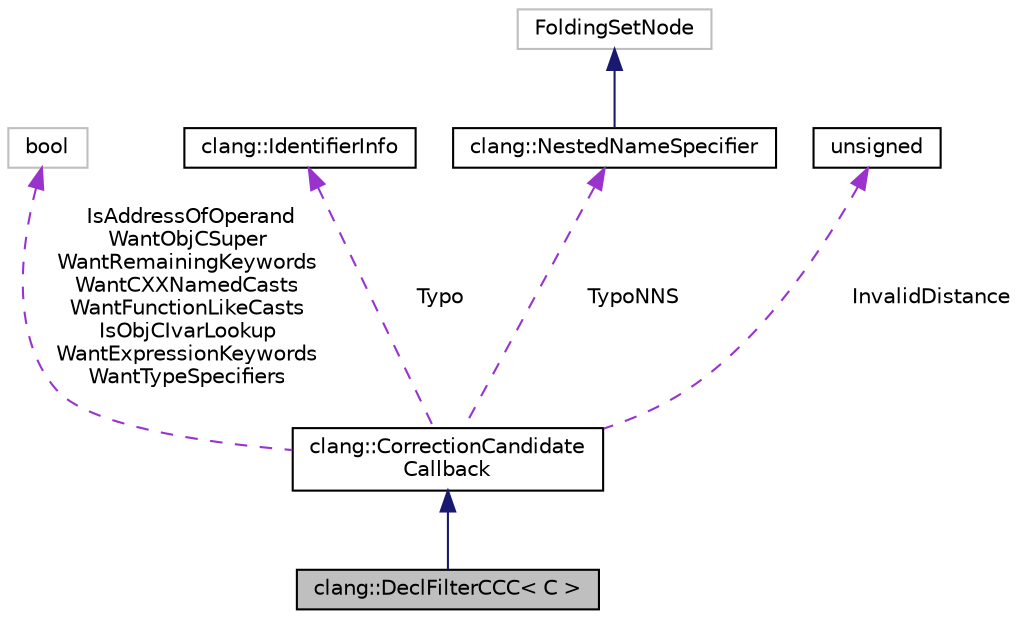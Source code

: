 digraph "clang::DeclFilterCCC&lt; C &gt;"
{
 // LATEX_PDF_SIZE
  bgcolor="transparent";
  edge [fontname="Helvetica",fontsize="10",labelfontname="Helvetica",labelfontsize="10"];
  node [fontname="Helvetica",fontsize="10",shape=record];
  Node1 [label="clang::DeclFilterCCC\< C \>",height=0.2,width=0.4,color="black", fillcolor="grey75", style="filled", fontcolor="black",tooltip="Simple template class for restricting typo correction candidates to ones having a single Decl* of the..."];
  Node2 -> Node1 [dir="back",color="midnightblue",fontsize="10",style="solid",fontname="Helvetica"];
  Node2 [label="clang::CorrectionCandidate\lCallback",height=0.2,width=0.4,color="black",URL="$classclang_1_1CorrectionCandidateCallback.html",tooltip="Base class for callback objects used by Sema::CorrectTypo to check the validity of a potential typo c..."];
  Node3 -> Node2 [dir="back",color="darkorchid3",fontsize="10",style="dashed",label=" IsAddressOfOperand\nWantObjCSuper\nWantRemainingKeywords\nWantCXXNamedCasts\nWantFunctionLikeCasts\nIsObjCIvarLookup\nWantExpressionKeywords\nWantTypeSpecifiers" ,fontname="Helvetica"];
  Node3 [label="bool",height=0.2,width=0.4,color="grey75",tooltip=" "];
  Node4 -> Node2 [dir="back",color="darkorchid3",fontsize="10",style="dashed",label=" Typo" ,fontname="Helvetica"];
  Node4 [label="clang::IdentifierInfo",height=0.2,width=0.4,color="black",URL="$classclang_1_1IdentifierInfo.html",tooltip="One of these records is kept for each identifier that is lexed."];
  Node5 -> Node2 [dir="back",color="darkorchid3",fontsize="10",style="dashed",label=" TypoNNS" ,fontname="Helvetica"];
  Node5 [label="clang::NestedNameSpecifier",height=0.2,width=0.4,color="black",URL="$classclang_1_1NestedNameSpecifier.html",tooltip="Represents a C++ nested name specifier, such as \"\\::std::vector<int>::\"."];
  Node6 -> Node5 [dir="back",color="midnightblue",fontsize="10",style="solid",fontname="Helvetica"];
  Node6 [label="FoldingSetNode",height=0.2,width=0.4,color="grey75",tooltip=" "];
  Node7 -> Node2 [dir="back",color="darkorchid3",fontsize="10",style="dashed",label=" InvalidDistance" ,fontname="Helvetica"];
  Node7 [label="unsigned",height=0.2,width=0.4,color="black",URL="$classunsigned.html",tooltip=" "];
}
